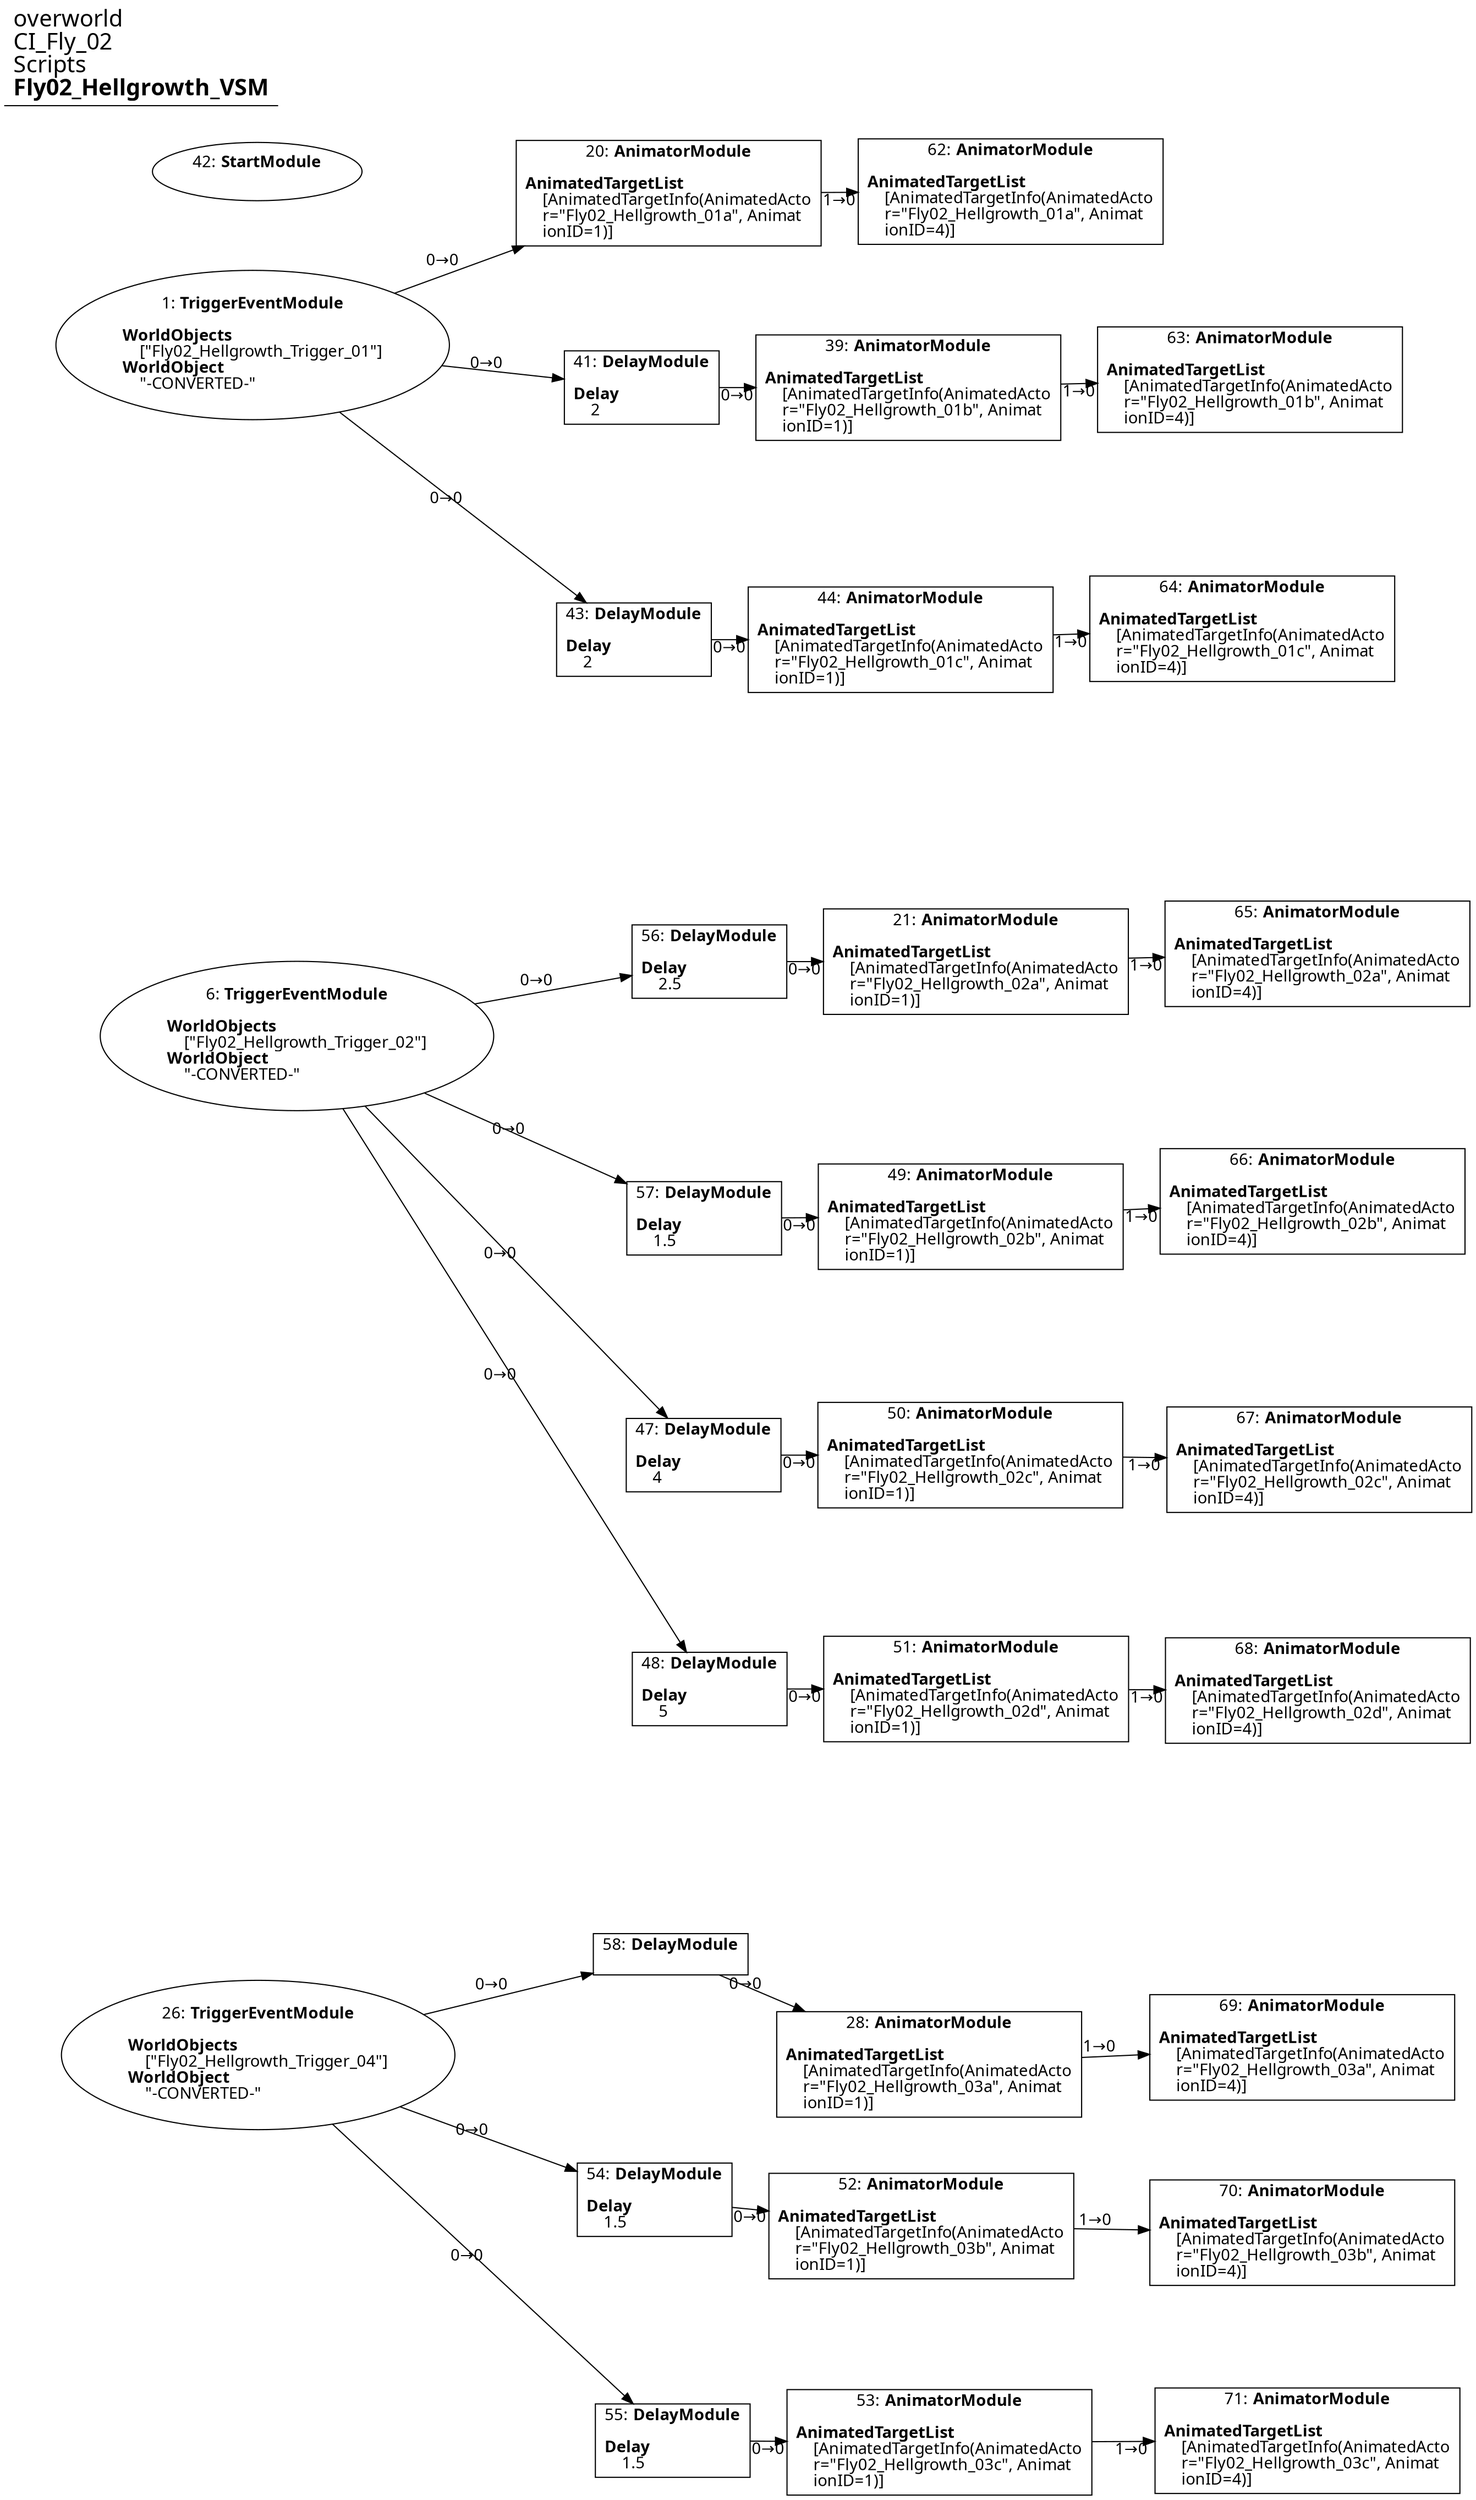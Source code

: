 digraph {
    layout = fdp;
    overlap = prism;
    sep = "+16";
    splines = spline;

    node [ shape = box ];

    graph [ fontname = "Segoe UI" ];
    node [ fontname = "Segoe UI" ];
    edge [ fontname = "Segoe UI" ];

    1 [ label = <1: <b>TriggerEventModule</b><br/><br/><b>WorldObjects</b><br align="left"/>    [&quot;Fly02_Hellgrowth_Trigger_01&quot;]<br align="left"/><b>WorldObject</b><br align="left"/>    &quot;-CONVERTED-&quot;<br align="left"/>> ];
    1 [ shape = oval ]
    1 [ pos = "-0.016,0.65400004!" ];
    1 -> 20 [ label = "0→0" ];
    1 -> 41 [ label = "0→0" ];
    1 -> 43 [ label = "0→0" ];

    6 [ label = <6: <b>TriggerEventModule</b><br/><br/><b>WorldObjects</b><br align="left"/>    [&quot;Fly02_Hellgrowth_Trigger_02&quot;]<br align="left"/><b>WorldObject</b><br align="left"/>    &quot;-CONVERTED-&quot;<br align="left"/>> ];
    6 [ shape = oval ]
    6 [ pos = "0.026,0.19900002!" ];
    6 -> 47 [ label = "0→0" ];
    6 -> 48 [ label = "0→0" ];
    6 -> 56 [ label = "0→0" ];
    6 -> 57 [ label = "0→0" ];

    20 [ label = <20: <b>AnimatorModule</b><br/><br/><b>AnimatedTargetList</b><br align="left"/>    [AnimatedTargetInfo(AnimatedActo<br align="left"/>    r=&quot;Fly02_Hellgrowth_01a&quot;, Animat<br align="left"/>    ionID=1)]<br align="left"/>> ];
    20 [ pos = "0.256,0.754!" ];
    20 -> 62 [ label = "1→0" ];

    21 [ label = <21: <b>AnimatorModule</b><br/><br/><b>AnimatedTargetList</b><br align="left"/>    [AnimatedTargetInfo(AnimatedActo<br align="left"/>    r=&quot;Fly02_Hellgrowth_02a&quot;, Animat<br align="left"/>    ionID=1)]<br align="left"/>> ];
    21 [ pos = "0.448,0.24800001!" ];
    21 -> 65 [ label = "1→0" ];

    26 [ label = <26: <b>TriggerEventModule</b><br/><br/><b>WorldObjects</b><br align="left"/>    [&quot;Fly02_Hellgrowth_Trigger_04&quot;]<br align="left"/><b>WorldObject</b><br align="left"/>    &quot;-CONVERTED-&quot;<br align="left"/>> ];
    26 [ shape = oval ]
    26 [ pos = "-0.003,-0.47200003!" ];
    26 -> 54 [ label = "0→0" ];
    26 -> 55 [ label = "0→0" ];
    26 -> 58 [ label = "0→0" ];

    28 [ label = <28: <b>AnimatorModule</b><br/><br/><b>AnimatedTargetList</b><br align="left"/>    [AnimatedTargetInfo(AnimatedActo<br align="left"/>    r=&quot;Fly02_Hellgrowth_03a&quot;, Animat<br align="left"/>    ionID=1)]<br align="left"/>> ];
    28 [ pos = "0.409,-0.47200003!" ];
    28 -> 69 [ label = "1→0" ];

    39 [ label = <39: <b>AnimatorModule</b><br/><br/><b>AnimatedTargetList</b><br align="left"/>    [AnimatedTargetInfo(AnimatedActo<br align="left"/>    r=&quot;Fly02_Hellgrowth_01b&quot;, Animat<br align="left"/>    ionID=1)]<br align="left"/>> ];
    39 [ pos = "0.40500003,0.62600005!" ];
    39 -> 63 [ label = "1→0" ];

    41 [ label = <41: <b>DelayModule</b><br/><br/><b>Delay</b><br align="left"/>    2<br align="left"/>> ];
    41 [ pos = "0.25300002,0.62600005!" ];
    41 -> 39 [ label = "0→0" ];

    42 [ label = <42: <b>StartModule</b><br/><br/>> ];
    42 [ shape = oval ]
    42 [ pos = "-0.057000004,0.80600005!" ];

    43 [ label = <43: <b>DelayModule</b><br/><br/><b>Delay</b><br align="left"/>    2<br align="left"/>> ];
    43 [ pos = "0.25300002,0.46!" ];
    43 -> 44 [ label = "0→0" ];

    44 [ label = <44: <b>AnimatorModule</b><br/><br/><b>AnimatedTargetList</b><br align="left"/>    [AnimatedTargetInfo(AnimatedActo<br align="left"/>    r=&quot;Fly02_Hellgrowth_01c&quot;, Animat<br align="left"/>    ionID=1)]<br align="left"/>> ];
    44 [ pos = "0.397,0.46!" ];
    44 -> 64 [ label = "1→0" ];

    47 [ label = <47: <b>DelayModule</b><br/><br/><b>Delay</b><br align="left"/>    4<br align="left"/>> ];
    47 [ pos = "0.29200003,-0.07700001!" ];
    47 -> 50 [ label = "0→0" ];

    48 [ label = <48: <b>DelayModule</b><br/><br/><b>Delay</b><br align="left"/>    5<br align="left"/>> ];
    48 [ pos = "0.29500002,-0.231!" ];
    48 -> 51 [ label = "0→0" ];

    49 [ label = <49: <b>AnimatorModule</b><br/><br/><b>AnimatedTargetList</b><br align="left"/>    [AnimatedTargetInfo(AnimatedActo<br align="left"/>    r=&quot;Fly02_Hellgrowth_02b&quot;, Animat<br align="left"/>    ionID=1)]<br align="left"/>> ];
    49 [ pos = "0.44500002,0.080000006!" ];
    49 -> 66 [ label = "1→0" ];

    50 [ label = <50: <b>AnimatorModule</b><br/><br/><b>AnimatedTargetList</b><br align="left"/>    [AnimatedTargetInfo(AnimatedActo<br align="left"/>    r=&quot;Fly02_Hellgrowth_02c&quot;, Animat<br align="left"/>    ionID=1)]<br align="left"/>> ];
    50 [ pos = "0.43600002,-0.07700001!" ];
    50 -> 67 [ label = "1→0" ];

    51 [ label = <51: <b>AnimatorModule</b><br/><br/><b>AnimatedTargetList</b><br align="left"/>    [AnimatedTargetInfo(AnimatedActo<br align="left"/>    r=&quot;Fly02_Hellgrowth_02d&quot;, Animat<br align="left"/>    ionID=1)]<br align="left"/>> ];
    51 [ pos = "0.44700003,-0.231!" ];
    51 -> 68 [ label = "1→0" ];

    52 [ label = <52: <b>AnimatorModule</b><br/><br/><b>AnimatedTargetList</b><br align="left"/>    [AnimatedTargetInfo(AnimatedActo<br align="left"/>    r=&quot;Fly02_Hellgrowth_03b&quot;, Animat<br align="left"/>    ionID=1)]<br align="left"/>> ];
    52 [ pos = "0.40100002,-0.583!" ];
    52 -> 70 [ label = "1→0" ];

    53 [ label = <53: <b>AnimatorModule</b><br/><br/><b>AnimatedTargetList</b><br align="left"/>    [AnimatedTargetInfo(AnimatedActo<br align="left"/>    r=&quot;Fly02_Hellgrowth_03c&quot;, Animat<br align="left"/>    ionID=1)]<br align="left"/>> ];
    53 [ pos = "0.41900003,-0.72700006!" ];
    53 -> 71 [ label = "1→0" ];

    54 [ label = <54: <b>DelayModule</b><br/><br/><b>Delay</b><br align="left"/>    1.5<br align="left"/>> ];
    54 [ pos = "0.26000002,-0.569!" ];
    54 -> 52 [ label = "0→0" ];

    55 [ label = <55: <b>DelayModule</b><br/><br/><b>Delay</b><br align="left"/>    1.5<br align="left"/>> ];
    55 [ pos = "0.26500002,-0.726!" ];
    55 -> 53 [ label = "0→0" ];

    56 [ label = <56: <b>DelayModule</b><br/><br/><b>Delay</b><br align="left"/>    2.5<br align="left"/>> ];
    56 [ pos = "0.29700002,0.24800001!" ];
    56 -> 21 [ label = "0→0" ];

    57 [ label = <57: <b>DelayModule</b><br/><br/><b>Delay</b><br align="left"/>    1.5<br align="left"/>> ];
    57 [ pos = "0.29000002,0.079!" ];
    57 -> 49 [ label = "0→0" ];

    58 [ label = <58: <b>DelayModule</b><br/><br/>> ];
    58 [ pos = "0.26900002,-0.41200003!" ];
    58 -> 28 [ label = "0→0" ];

    62 [ label = <62: <b>AnimatorModule</b><br/><br/><b>AnimatedTargetList</b><br align="left"/>    [AnimatedTargetInfo(AnimatedActo<br align="left"/>    r=&quot;Fly02_Hellgrowth_01a&quot;, Animat<br align="left"/>    ionID=4)]<br align="left"/>> ];
    62 [ pos = "0.47300002,0.75500005!" ];

    63 [ label = <63: <b>AnimatorModule</b><br/><br/><b>AnimatedTargetList</b><br align="left"/>    [AnimatedTargetInfo(AnimatedActo<br align="left"/>    r=&quot;Fly02_Hellgrowth_01b&quot;, Animat<br align="left"/>    ionID=4)]<br align="left"/>> ];
    63 [ pos = "0.614,0.63100004!" ];

    64 [ label = <64: <b>AnimatorModule</b><br/><br/><b>AnimatedTargetList</b><br align="left"/>    [AnimatedTargetInfo(AnimatedActo<br align="left"/>    r=&quot;Fly02_Hellgrowth_01c&quot;, Animat<br align="left"/>    ionID=4)]<br align="left"/>> ];
    64 [ pos = "0.61200005,0.467!" ];

    65 [ label = <65: <b>AnimatorModule</b><br/><br/><b>AnimatedTargetList</b><br align="left"/>    [AnimatedTargetInfo(AnimatedActo<br align="left"/>    r=&quot;Fly02_Hellgrowth_02a&quot;, Animat<br align="left"/>    ionID=4)]<br align="left"/>> ];
    65 [ pos = "0.66300005,0.25300002!" ];

    66 [ label = <66: <b>AnimatorModule</b><br/><br/><b>AnimatedTargetList</b><br align="left"/>    [AnimatedTargetInfo(AnimatedActo<br align="left"/>    r=&quot;Fly02_Hellgrowth_02b&quot;, Animat<br align="left"/>    ionID=4)]<br align="left"/>> ];
    66 [ pos = "0.666,0.09!" ];

    67 [ label = <67: <b>AnimatorModule</b><br/><br/><b>AnimatedTargetList</b><br align="left"/>    [AnimatedTargetInfo(AnimatedActo<br align="left"/>    r=&quot;Fly02_Hellgrowth_02c&quot;, Animat<br align="left"/>    ionID=4)]<br align="left"/>> ];
    67 [ pos = "0.66800004,-0.080000006!" ];

    68 [ label = <68: <b>AnimatorModule</b><br/><br/><b>AnimatedTargetList</b><br align="left"/>    [AnimatedTargetInfo(AnimatedActo<br align="left"/>    r=&quot;Fly02_Hellgrowth_02d&quot;, Animat<br align="left"/>    ionID=4)]<br align="left"/>> ];
    68 [ pos = "0.671,-0.23200001!" ];

    69 [ label = <69: <b>AnimatorModule</b><br/><br/><b>AnimatedTargetList</b><br align="left"/>    [AnimatedTargetInfo(AnimatedActo<br align="left"/>    r=&quot;Fly02_Hellgrowth_03a&quot;, Animat<br align="left"/>    ionID=4)]<br align="left"/>> ];
    69 [ pos = "0.65900004,-0.467!" ];

    70 [ label = <70: <b>AnimatorModule</b><br/><br/><b>AnimatedTargetList</b><br align="left"/>    [AnimatedTargetInfo(AnimatedActo<br align="left"/>    r=&quot;Fly02_Hellgrowth_03b&quot;, Animat<br align="left"/>    ionID=4)]<br align="left"/>> ];
    70 [ pos = "0.65900004,-0.58900005!" ];

    71 [ label = <71: <b>AnimatorModule</b><br/><br/><b>AnimatedTargetList</b><br align="left"/>    [AnimatedTargetInfo(AnimatedActo<br align="left"/>    r=&quot;Fly02_Hellgrowth_03c&quot;, Animat<br align="left"/>    ionID=4)]<br align="left"/>> ];
    71 [ pos = "0.66300005,-0.726!" ];

    title [ pos = "-0.058000002,0.80700004!" ];
    title [ shape = underline ];
    title [ label = <<font point-size="20">overworld<br align="left"/>CI_Fly_02<br align="left"/>Scripts<br align="left"/><b>Fly02_Hellgrowth_VSM</b><br align="left"/></font>> ];
}
